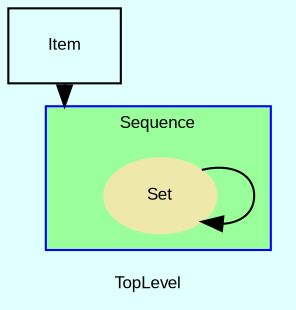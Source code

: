 digraph TopLevel {
    label = "TopLevel"
    compound = true
    fontname = Arial
    fontsize = 8
    bgcolor = lightcyan1
    node [
        color = black,
        fontname = Arial,
        fontsize = 8
    ]

    Sequence__Set -> Sequence__Set [

    ]

    subgraph cluster_Sequence {
        label = "Sequence"
        fillcolor = palegreen1
        URL = "classes/Sequence.html"
        color = blue
        fontname = Arial
        style = filled
        Sequence [
            shape = plaintext,
            height = 0.01,
            width = 0.01,
            label = ""
        ]

        Sequence__Set [
            fontcolor = black,
            shape = ellipse,
            URL = "classes/Sequence/Set.html",
            color = palegoldenrod,
            style = filled,
            label = "Set"
        ]

    }

    Item [
        shape = box,
        URL = "classes/Item.html",
        label = "Item"
    ]

    Item -> Sequence [
        lhead = cluster_Sequence
    ]

}

